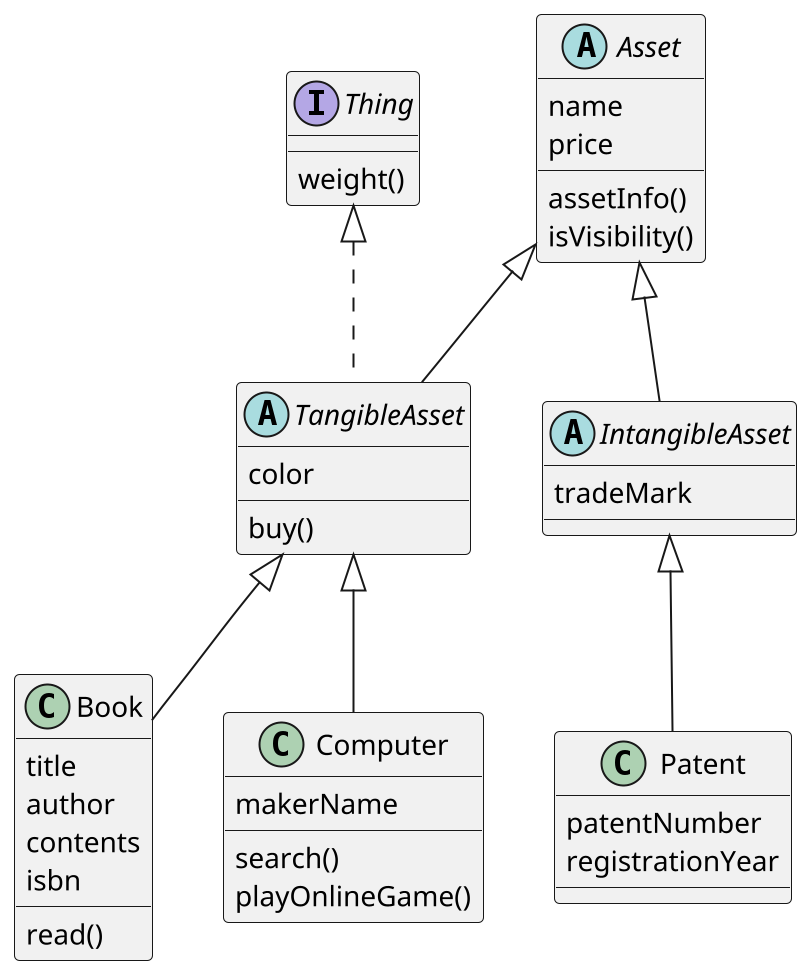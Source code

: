 @startuml
scale 2

abstract class Asset {
name
price
assetInfo()
isVisibility()
}

'interface'
interface Thing{
weight()
}

abstract class TangibleAsset extends Asset implements Thing {
color
buy()
}

abstract class IntangibleAsset extends Asset {
tradeMark
}

class Book extends TangibleAsset {
title
author
contents
isbn
read()
}

class Computer extends TangibleAsset {
makerName
search()
playOnlineGame()
}

class Patent extends IntangibleAsset {
patentNumber
registrationYear
}





@enduml